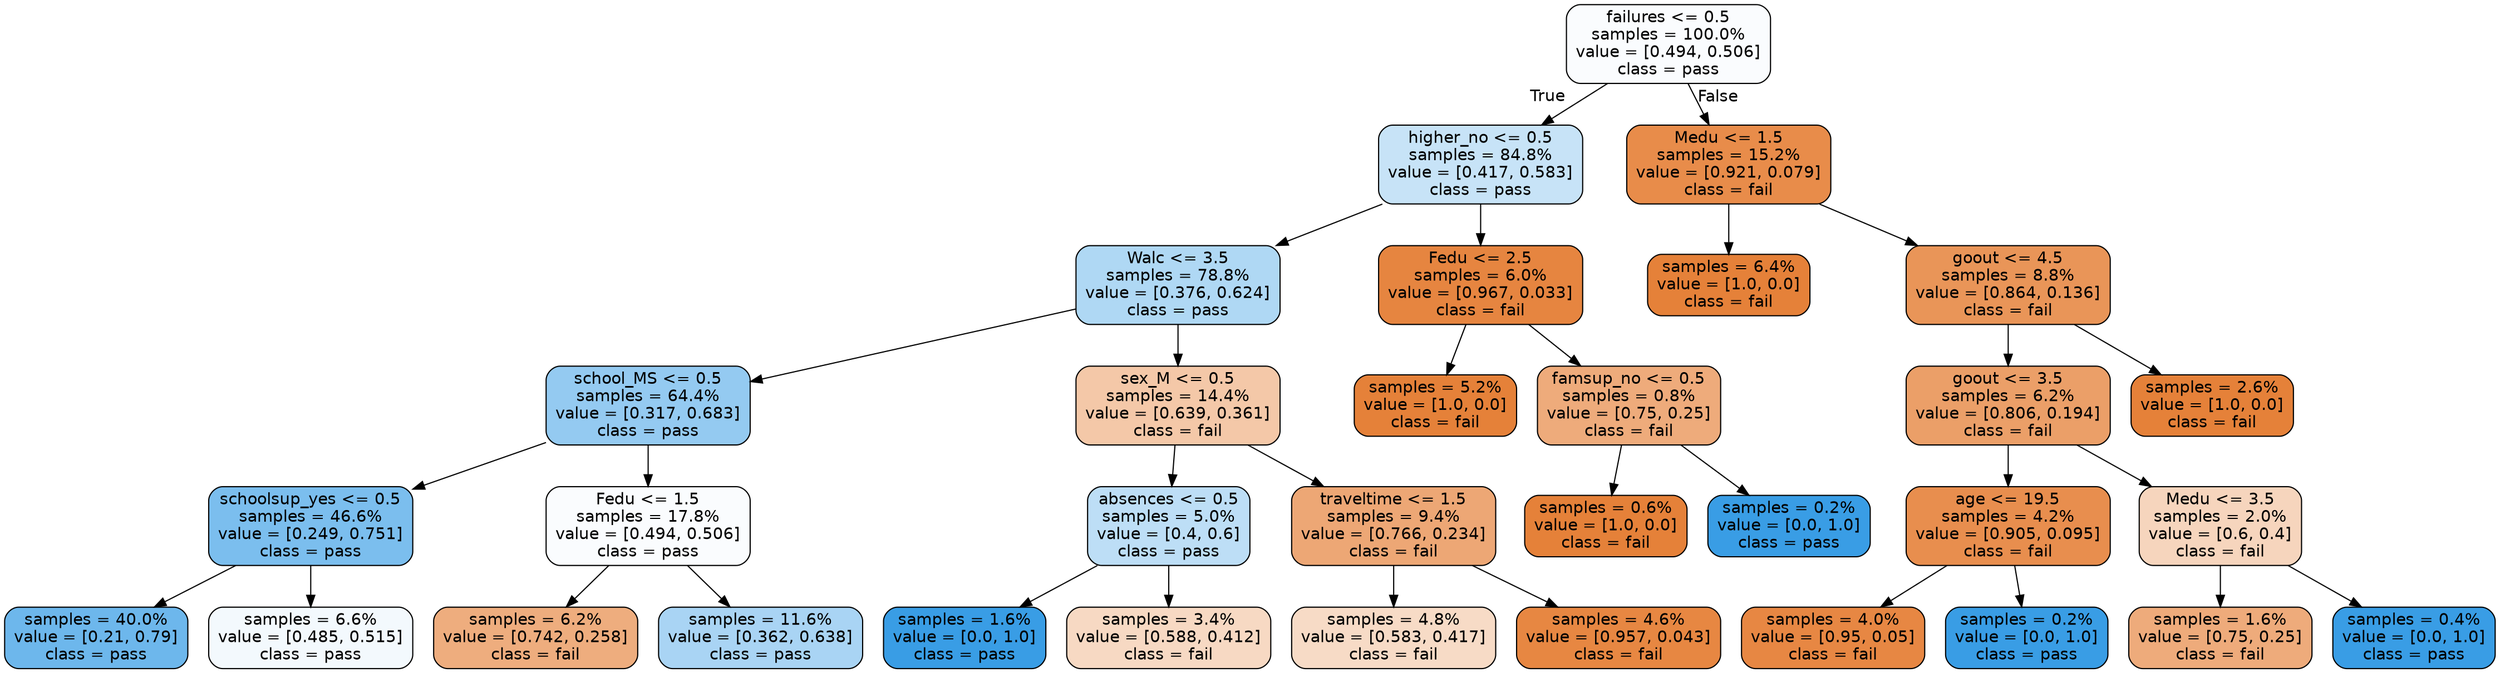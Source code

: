 digraph Tree {
node [shape=box, style="filled, rounded", color="black", fontname=helvetica] ;
edge [fontname=helvetica] ;
0 [label="failures <= 0.5\nsamples = 100.0%\nvalue = [0.494, 0.506]\nclass = pass", fillcolor="#399de506"] ;
1 [label="higher_no <= 0.5\nsamples = 84.8%\nvalue = [0.417, 0.583]\nclass = pass", fillcolor="#399de548"] ;
0 -> 1 [labeldistance=2.5, labelangle=45, headlabel="True"] ;
2 [label="Walc <= 3.5\nsamples = 78.8%\nvalue = [0.376, 0.624]\nclass = pass", fillcolor="#399de566"] ;
1 -> 2 ;
3 [label="school_MS <= 0.5\nsamples = 64.4%\nvalue = [0.317, 0.683]\nclass = pass", fillcolor="#399de589"] ;
2 -> 3 ;
4 [label="schoolsup_yes <= 0.5\nsamples = 46.6%\nvalue = [0.249, 0.751]\nclass = pass", fillcolor="#399de5aa"] ;
3 -> 4 ;
5 [label="samples = 40.0%\nvalue = [0.21, 0.79]\nclass = pass", fillcolor="#399de5bb"] ;
4 -> 5 ;
6 [label="samples = 6.6%\nvalue = [0.485, 0.515]\nclass = pass", fillcolor="#399de50f"] ;
4 -> 6 ;
7 [label="Fedu <= 1.5\nsamples = 17.8%\nvalue = [0.494, 0.506]\nclass = pass", fillcolor="#399de506"] ;
3 -> 7 ;
8 [label="samples = 6.2%\nvalue = [0.742, 0.258]\nclass = fail", fillcolor="#e58139a6"] ;
7 -> 8 ;
9 [label="samples = 11.6%\nvalue = [0.362, 0.638]\nclass = pass", fillcolor="#399de56e"] ;
7 -> 9 ;
10 [label="sex_M <= 0.5\nsamples = 14.4%\nvalue = [0.639, 0.361]\nclass = fail", fillcolor="#e581396f"] ;
2 -> 10 ;
11 [label="absences <= 0.5\nsamples = 5.0%\nvalue = [0.4, 0.6]\nclass = pass", fillcolor="#399de555"] ;
10 -> 11 ;
12 [label="samples = 1.6%\nvalue = [0.0, 1.0]\nclass = pass", fillcolor="#399de5ff"] ;
11 -> 12 ;
13 [label="samples = 3.4%\nvalue = [0.588, 0.412]\nclass = fail", fillcolor="#e581394d"] ;
11 -> 13 ;
14 [label="traveltime <= 1.5\nsamples = 9.4%\nvalue = [0.766, 0.234]\nclass = fail", fillcolor="#e58139b1"] ;
10 -> 14 ;
15 [label="samples = 4.8%\nvalue = [0.583, 0.417]\nclass = fail", fillcolor="#e5813949"] ;
14 -> 15 ;
16 [label="samples = 4.6%\nvalue = [0.957, 0.043]\nclass = fail", fillcolor="#e58139f3"] ;
14 -> 16 ;
17 [label="Fedu <= 2.5\nsamples = 6.0%\nvalue = [0.967, 0.033]\nclass = fail", fillcolor="#e58139f6"] ;
1 -> 17 ;
18 [label="samples = 5.2%\nvalue = [1.0, 0.0]\nclass = fail", fillcolor="#e58139ff"] ;
17 -> 18 ;
19 [label="famsup_no <= 0.5\nsamples = 0.8%\nvalue = [0.75, 0.25]\nclass = fail", fillcolor="#e58139aa"] ;
17 -> 19 ;
20 [label="samples = 0.6%\nvalue = [1.0, 0.0]\nclass = fail", fillcolor="#e58139ff"] ;
19 -> 20 ;
21 [label="samples = 0.2%\nvalue = [0.0, 1.0]\nclass = pass", fillcolor="#399de5ff"] ;
19 -> 21 ;
22 [label="Medu <= 1.5\nsamples = 15.2%\nvalue = [0.921, 0.079]\nclass = fail", fillcolor="#e58139e9"] ;
0 -> 22 [labeldistance=2.5, labelangle=-45, headlabel="False"] ;
23 [label="samples = 6.4%\nvalue = [1.0, 0.0]\nclass = fail", fillcolor="#e58139ff"] ;
22 -> 23 ;
24 [label="goout <= 4.5\nsamples = 8.8%\nvalue = [0.864, 0.136]\nclass = fail", fillcolor="#e58139d7"] ;
22 -> 24 ;
25 [label="goout <= 3.5\nsamples = 6.2%\nvalue = [0.806, 0.194]\nclass = fail", fillcolor="#e58139c2"] ;
24 -> 25 ;
26 [label="age <= 19.5\nsamples = 4.2%\nvalue = [0.905, 0.095]\nclass = fail", fillcolor="#e58139e4"] ;
25 -> 26 ;
27 [label="samples = 4.0%\nvalue = [0.95, 0.05]\nclass = fail", fillcolor="#e58139f2"] ;
26 -> 27 ;
28 [label="samples = 0.2%\nvalue = [0.0, 1.0]\nclass = pass", fillcolor="#399de5ff"] ;
26 -> 28 ;
29 [label="Medu <= 3.5\nsamples = 2.0%\nvalue = [0.6, 0.4]\nclass = fail", fillcolor="#e5813955"] ;
25 -> 29 ;
30 [label="samples = 1.6%\nvalue = [0.75, 0.25]\nclass = fail", fillcolor="#e58139aa"] ;
29 -> 30 ;
31 [label="samples = 0.4%\nvalue = [0.0, 1.0]\nclass = pass", fillcolor="#399de5ff"] ;
29 -> 31 ;
32 [label="samples = 2.6%\nvalue = [1.0, 0.0]\nclass = fail", fillcolor="#e58139ff"] ;
24 -> 32 ;
}